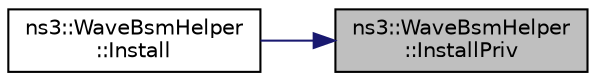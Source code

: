 digraph "ns3::WaveBsmHelper::InstallPriv"
{
 // LATEX_PDF_SIZE
  edge [fontname="Helvetica",fontsize="10",labelfontname="Helvetica",labelfontsize="10"];
  node [fontname="Helvetica",fontsize="10",shape=record];
  rankdir="RL";
  Node1 [label="ns3::WaveBsmHelper\l::InstallPriv",height=0.2,width=0.4,color="black", fillcolor="grey75", style="filled", fontcolor="black",tooltip="Install an ns3::BsmApplication on the node."];
  Node1 -> Node2 [dir="back",color="midnightblue",fontsize="10",style="solid",fontname="Helvetica"];
  Node2 [label="ns3::WaveBsmHelper\l::Install",height=0.2,width=0.4,color="black", fillcolor="white", style="filled",URL="$classns3_1_1_wave_bsm_helper.html#ae5985075c543ec272ba7eeef26d5940f",tooltip="Install an ns3::BsmApplication on the node configured with all the attributes set with SetAttribute."];
}
